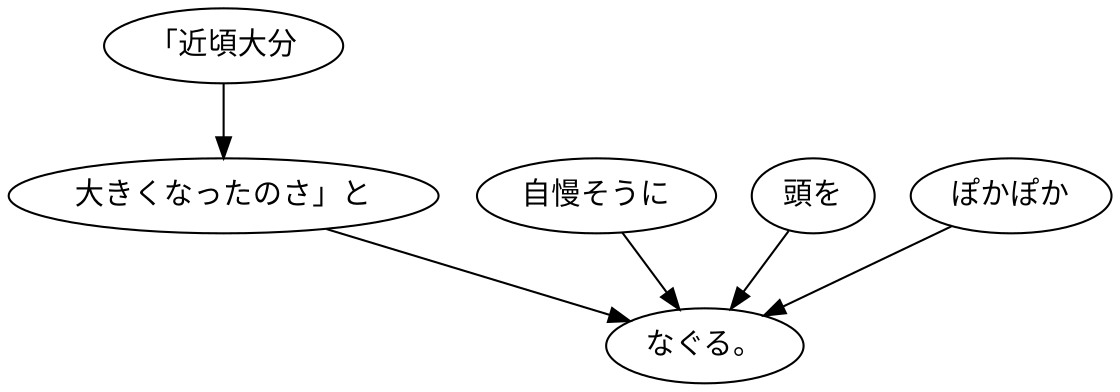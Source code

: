 digraph graph408 {
	node0 [label="「近頃大分"];
	node1 [label="大きくなったのさ」と"];
	node2 [label="自慢そうに"];
	node3 [label="頭を"];
	node4 [label="ぽかぽか"];
	node5 [label="なぐる。"];
	node0 -> node1;
	node1 -> node5;
	node2 -> node5;
	node3 -> node5;
	node4 -> node5;
}
